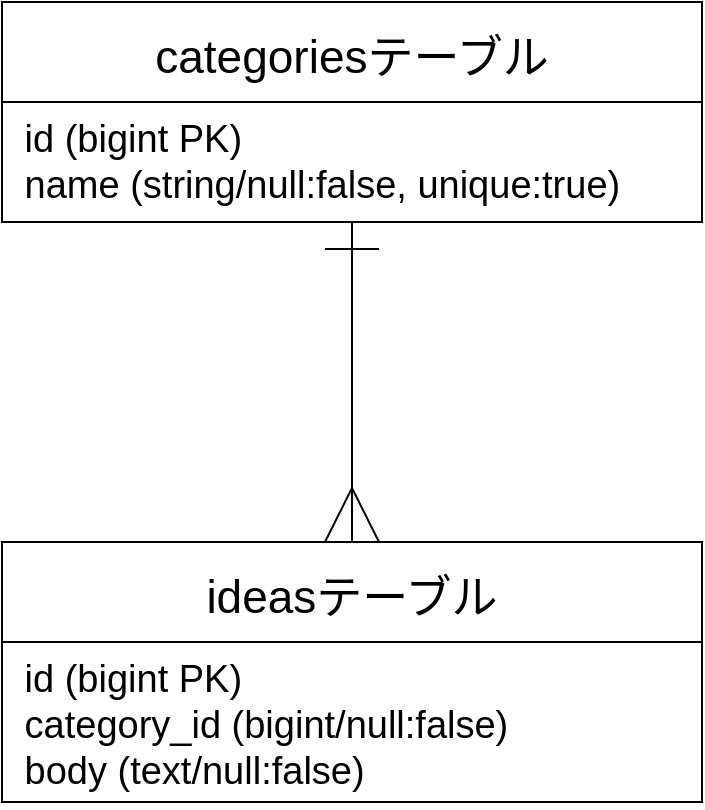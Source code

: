 <mxfile>
    <diagram id="jbGmL9YxVnOamzZTJySp" name="ページ1">
        <mxGraphModel dx="1435" dy="785" grid="1" gridSize="10" guides="1" tooltips="1" connect="1" arrows="1" fold="1" page="1" pageScale="1" pageWidth="1169" pageHeight="827" math="0" shadow="0">
            <root>
                <mxCell id="0"/>
                <mxCell id="1" parent="0"/>
                <mxCell id="8" value="categoriesテーブル" style="swimlane;fontStyle=0;childLayout=stackLayout;horizontal=1;startSize=50;horizontalStack=0;resizeParent=1;resizeParentMax=0;resizeLast=0;collapsible=1;marginBottom=0;align=center;fontSize=23;" parent="1" vertex="1">
                    <mxGeometry x="130" y="110" width="350" height="110" as="geometry"/>
                </mxCell>
                <mxCell id="9" value=" id (bigint PK)&#10; name (string/null:false, unique:true)" style="text;strokeColor=none;fillColor=none;spacingLeft=4;spacingRight=4;overflow=hidden;rotatable=0;points=[[0,0.5],[1,0.5]];portConstraint=eastwest;fontSize=19;" parent="8" vertex="1">
                    <mxGeometry y="50" width="350" height="60" as="geometry"/>
                </mxCell>
                <mxCell id="12" value="ideasテーブル" style="swimlane;fontStyle=0;childLayout=stackLayout;horizontal=1;startSize=50;horizontalStack=0;resizeParent=1;resizeParentMax=0;resizeLast=0;collapsible=1;marginBottom=0;align=center;fontSize=23;" parent="1" vertex="1">
                    <mxGeometry x="130" y="380" width="350" height="130" as="geometry"/>
                </mxCell>
                <mxCell id="13" value=" id (bigint PK)&#10; category_id (bigint/null:false)&#10; body (text/null:false)" style="text;strokeColor=none;fillColor=none;spacingLeft=4;spacingRight=4;overflow=hidden;rotatable=0;points=[[0,0.5],[1,0.5]];portConstraint=eastwest;fontSize=19;" parent="12" vertex="1">
                    <mxGeometry y="50" width="350" height="80" as="geometry"/>
                </mxCell>
                <mxCell id="28" value="" style="endArrow=ERmany;html=1;rounded=0;fontSize=23;startArrow=ERone;startFill=0;targetPerimeterSpacing=0;endSize=25;startSize=25;endFill=0;entryX=0.5;entryY=0;entryDx=0;entryDy=0;" parent="1" target="12" edge="1">
                    <mxGeometry relative="1" as="geometry">
                        <mxPoint x="305" y="220" as="sourcePoint"/>
                        <mxPoint x="300" y="334" as="targetPoint"/>
                        <Array as="points"/>
                    </mxGeometry>
                </mxCell>
            </root>
        </mxGraphModel>
    </diagram>
</mxfile>
